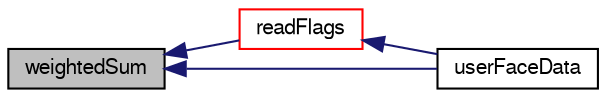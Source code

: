 digraph "weightedSum"
{
  bgcolor="transparent";
  edge [fontname="FreeSans",fontsize="10",labelfontname="FreeSans",labelfontsize="10"];
  node [fontname="FreeSans",fontsize="10",shape=record];
  rankdir="LR";
  Node2887 [label="weightedSum",height=0.2,width=0.4,color="black", fillcolor="grey75", style="filled", fontcolor="black"];
  Node2887 -> Node2888 [dir="back",color="midnightblue",fontsize="10",style="solid",fontname="FreeSans"];
  Node2888 [label="readFlags",height=0.2,width=0.4,color="red",URL="$a24662.html#a138eb62379dcbd822c1f47d2925a5b9d",tooltip="Helper: convert wordList into bit pattern using provided. "];
  Node2888 -> Node2889 [dir="back",color="midnightblue",fontsize="10",style="solid",fontname="FreeSans"];
  Node2889 [label="userFaceData",height=0.2,width=0.4,color="black",URL="$a24662.html#a2cb6efa4184bedfbed60b069881c26a3"];
  Node2887 -> Node2889 [dir="back",color="midnightblue",fontsize="10",style="solid",fontname="FreeSans"];
}
